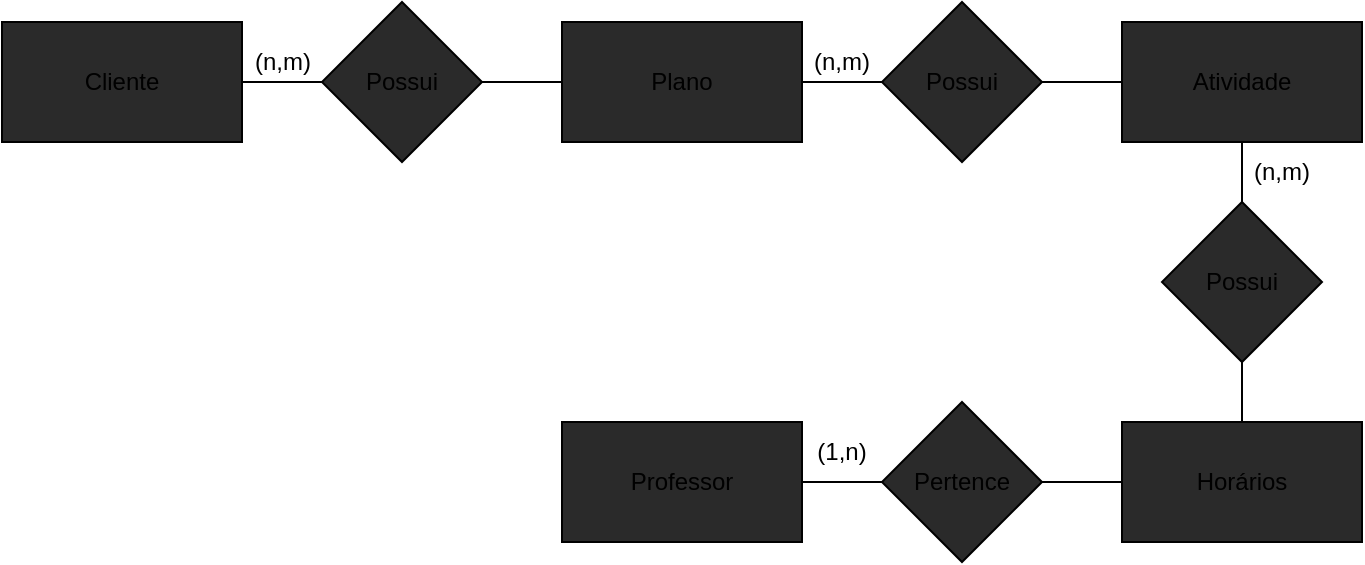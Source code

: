 <mxfile version="17.4.5" type="github">
  <diagram id="_srXjLKjGfSBkvNmS1eG" name="Page-1">
    <mxGraphModel dx="1067" dy="483" grid="1" gridSize="10" guides="1" tooltips="1" connect="1" arrows="1" fold="1" page="1" pageScale="1" pageWidth="827" pageHeight="1169" math="0" shadow="0">
      <root>
        <mxCell id="0" />
        <mxCell id="1" parent="0" />
        <mxCell id="_5C4xssJZdJjozjm8jtO-1" value="Cliente" style="rounded=0;whiteSpace=wrap;html=1;fillColor=#2A2A2A;" vertex="1" parent="1">
          <mxGeometry x="40" y="190" width="120" height="60" as="geometry" />
        </mxCell>
        <mxCell id="_5C4xssJZdJjozjm8jtO-2" value="Possui" style="rhombus;whiteSpace=wrap;html=1;fillColor=#2A2A2A;" vertex="1" parent="1">
          <mxGeometry x="200" y="180" width="80" height="80" as="geometry" />
        </mxCell>
        <mxCell id="_5C4xssJZdJjozjm8jtO-3" value="Plano" style="rounded=0;whiteSpace=wrap;html=1;fillColor=#2A2A2A;" vertex="1" parent="1">
          <mxGeometry x="320" y="190" width="120" height="60" as="geometry" />
        </mxCell>
        <mxCell id="_5C4xssJZdJjozjm8jtO-4" value="Possui" style="rhombus;whiteSpace=wrap;html=1;fillColor=#2A2A2A;" vertex="1" parent="1">
          <mxGeometry x="480" y="180" width="80" height="80" as="geometry" />
        </mxCell>
        <mxCell id="_5C4xssJZdJjozjm8jtO-5" value="Atividade" style="rounded=0;whiteSpace=wrap;html=1;fillColor=#2A2A2A;" vertex="1" parent="1">
          <mxGeometry x="600" y="190" width="120" height="60" as="geometry" />
        </mxCell>
        <mxCell id="_5C4xssJZdJjozjm8jtO-6" value="Possui" style="rhombus;whiteSpace=wrap;html=1;fillColor=#2A2A2A;" vertex="1" parent="1">
          <mxGeometry x="620" y="280" width="80" height="80" as="geometry" />
        </mxCell>
        <mxCell id="_5C4xssJZdJjozjm8jtO-7" value="Horários" style="rounded=0;whiteSpace=wrap;html=1;fillColor=#2A2A2A;" vertex="1" parent="1">
          <mxGeometry x="600" y="390" width="120" height="60" as="geometry" />
        </mxCell>
        <mxCell id="_5C4xssJZdJjozjm8jtO-8" value="Pertence" style="rhombus;whiteSpace=wrap;html=1;fillColor=#2A2A2A;" vertex="1" parent="1">
          <mxGeometry x="480" y="380" width="80" height="80" as="geometry" />
        </mxCell>
        <mxCell id="_5C4xssJZdJjozjm8jtO-9" value="Professor" style="rounded=0;whiteSpace=wrap;html=1;fillColor=#2A2A2A;" vertex="1" parent="1">
          <mxGeometry x="320" y="390" width="120" height="60" as="geometry" />
        </mxCell>
        <mxCell id="_5C4xssJZdJjozjm8jtO-12" value="" style="endArrow=none;html=1;rounded=0;exitX=1;exitY=0.5;exitDx=0;exitDy=0;" edge="1" parent="1" source="_5C4xssJZdJjozjm8jtO-1">
          <mxGeometry width="50" height="50" relative="1" as="geometry">
            <mxPoint x="150" y="270" as="sourcePoint" />
            <mxPoint x="200" y="220" as="targetPoint" />
          </mxGeometry>
        </mxCell>
        <mxCell id="_5C4xssJZdJjozjm8jtO-13" value="" style="endArrow=none;html=1;rounded=0;entryX=0;entryY=0.5;entryDx=0;entryDy=0;" edge="1" parent="1" target="_5C4xssJZdJjozjm8jtO-3">
          <mxGeometry width="50" height="50" relative="1" as="geometry">
            <mxPoint x="280" y="220" as="sourcePoint" />
            <mxPoint x="330" y="170" as="targetPoint" />
          </mxGeometry>
        </mxCell>
        <mxCell id="_5C4xssJZdJjozjm8jtO-14" value="(n,m)" style="text;html=1;align=center;verticalAlign=middle;resizable=0;points=[];autosize=1;strokeColor=none;fillColor=none;" vertex="1" parent="1">
          <mxGeometry x="160" y="200" width="40" height="20" as="geometry" />
        </mxCell>
        <mxCell id="_5C4xssJZdJjozjm8jtO-15" value="" style="endArrow=none;html=1;rounded=0;exitX=0;exitY=0.5;exitDx=0;exitDy=0;entryX=1;entryY=0.5;entryDx=0;entryDy=0;" edge="1" parent="1" source="_5C4xssJZdJjozjm8jtO-4" target="_5C4xssJZdJjozjm8jtO-3">
          <mxGeometry width="50" height="50" relative="1" as="geometry">
            <mxPoint x="390" y="280" as="sourcePoint" />
            <mxPoint x="440" y="230" as="targetPoint" />
          </mxGeometry>
        </mxCell>
        <mxCell id="_5C4xssJZdJjozjm8jtO-16" value="(n,m)" style="text;html=1;strokeColor=none;fillColor=none;align=center;verticalAlign=middle;whiteSpace=wrap;rounded=0;" vertex="1" parent="1">
          <mxGeometry x="430" y="195" width="60" height="30" as="geometry" />
        </mxCell>
        <mxCell id="_5C4xssJZdJjozjm8jtO-17" value="" style="endArrow=none;html=1;rounded=0;entryX=0;entryY=0.5;entryDx=0;entryDy=0;" edge="1" parent="1" target="_5C4xssJZdJjozjm8jtO-5">
          <mxGeometry width="50" height="50" relative="1" as="geometry">
            <mxPoint x="560" y="220" as="sourcePoint" />
            <mxPoint x="610" y="170" as="targetPoint" />
          </mxGeometry>
        </mxCell>
        <mxCell id="_5C4xssJZdJjozjm8jtO-18" value="" style="endArrow=none;html=1;rounded=0;exitX=0.5;exitY=0;exitDx=0;exitDy=0;" edge="1" parent="1" source="_5C4xssJZdJjozjm8jtO-6">
          <mxGeometry width="50" height="50" relative="1" as="geometry">
            <mxPoint x="610" y="300" as="sourcePoint" />
            <mxPoint x="660" y="250" as="targetPoint" />
          </mxGeometry>
        </mxCell>
        <mxCell id="_5C4xssJZdJjozjm8jtO-19" value="" style="endArrow=none;html=1;rounded=0;exitX=0.5;exitY=0;exitDx=0;exitDy=0;entryX=0.5;entryY=1;entryDx=0;entryDy=0;" edge="1" parent="1" source="_5C4xssJZdJjozjm8jtO-7" target="_5C4xssJZdJjozjm8jtO-6">
          <mxGeometry width="50" height="50" relative="1" as="geometry">
            <mxPoint x="610" y="450" as="sourcePoint" />
            <mxPoint x="660" y="400" as="targetPoint" />
          </mxGeometry>
        </mxCell>
        <mxCell id="_5C4xssJZdJjozjm8jtO-20" value="" style="endArrow=none;html=1;rounded=0;exitX=1;exitY=0.5;exitDx=0;exitDy=0;" edge="1" parent="1" source="_5C4xssJZdJjozjm8jtO-9">
          <mxGeometry width="50" height="50" relative="1" as="geometry">
            <mxPoint x="430" y="470" as="sourcePoint" />
            <mxPoint x="480" y="420" as="targetPoint" />
          </mxGeometry>
        </mxCell>
        <mxCell id="_5C4xssJZdJjozjm8jtO-24" value="" style="endArrow=none;html=1;rounded=0;exitX=0;exitY=0.5;exitDx=0;exitDy=0;entryX=1;entryY=0.5;entryDx=0;entryDy=0;" edge="1" parent="1" source="_5C4xssJZdJjozjm8jtO-7" target="_5C4xssJZdJjozjm8jtO-8">
          <mxGeometry width="50" height="50" relative="1" as="geometry">
            <mxPoint x="390" y="380" as="sourcePoint" />
            <mxPoint x="440" y="330" as="targetPoint" />
          </mxGeometry>
        </mxCell>
        <mxCell id="_5C4xssJZdJjozjm8jtO-25" value="(1,n)" style="text;html=1;strokeColor=none;fillColor=none;align=center;verticalAlign=middle;whiteSpace=wrap;rounded=0;" vertex="1" parent="1">
          <mxGeometry x="430" y="390" width="60" height="30" as="geometry" />
        </mxCell>
        <mxCell id="_5C4xssJZdJjozjm8jtO-26" value="(n,m)" style="text;html=1;strokeColor=none;fillColor=none;align=center;verticalAlign=middle;whiteSpace=wrap;rounded=0;" vertex="1" parent="1">
          <mxGeometry x="650" y="250" width="60" height="30" as="geometry" />
        </mxCell>
      </root>
    </mxGraphModel>
  </diagram>
</mxfile>
